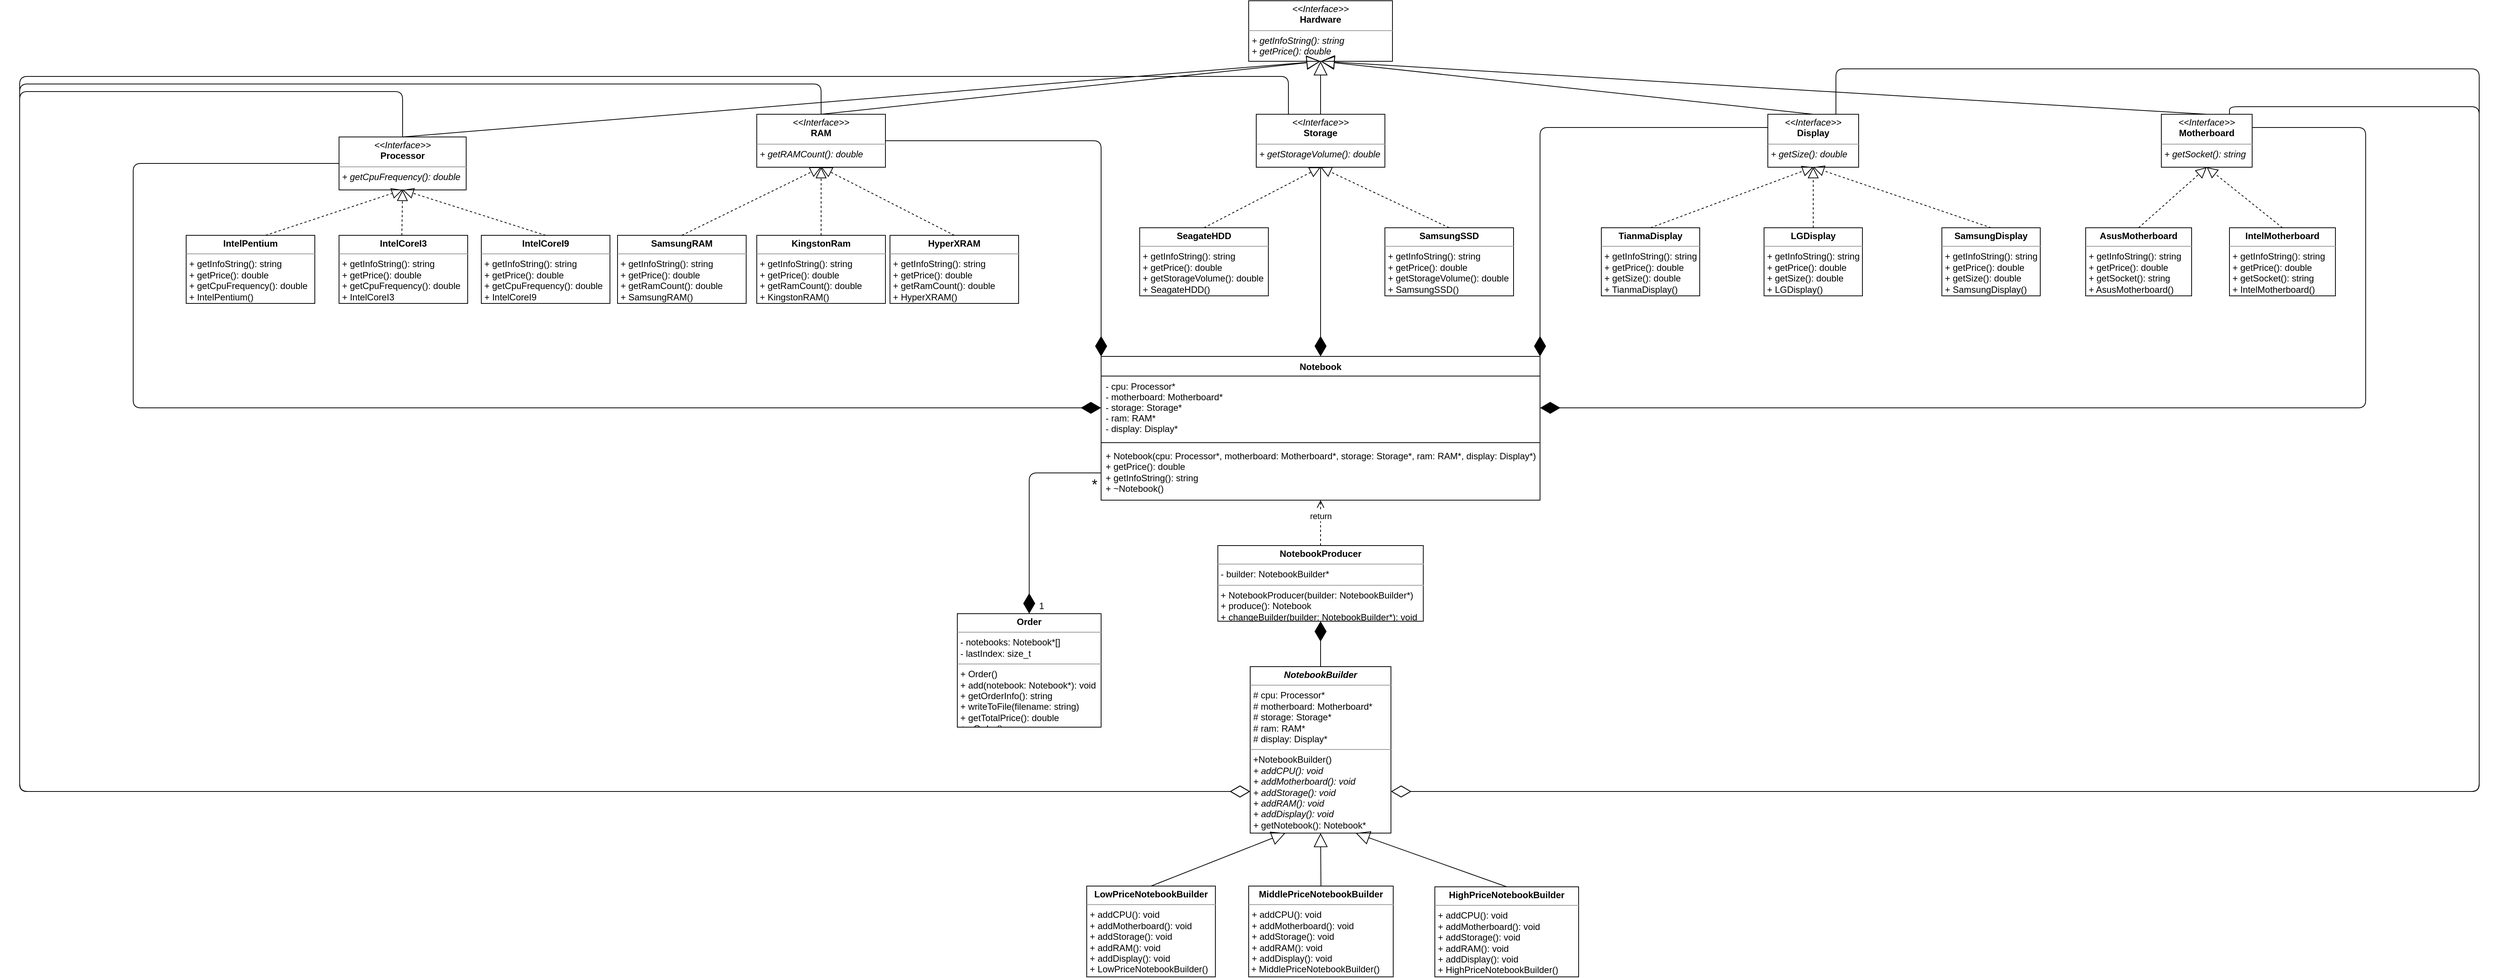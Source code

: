 <mxfile version="15.1.3" type="device"><diagram id="B02zd06O-sADbtc93Pbo" name="Страница 1"><mxGraphModel dx="5012" dy="988" grid="1" gridSize="10" guides="1" tooltips="1" connect="1" arrows="1" fold="1" page="1" pageScale="1" pageWidth="1654" pageHeight="2336" math="0" shadow="0"><root><mxCell id="0"/><mxCell id="1" parent="0"/><mxCell id="wjaBfMZzP4GEwLHP5Jol-1" value="Notebook" style="swimlane;fontStyle=1;align=center;verticalAlign=top;childLayout=stackLayout;horizontal=1;startSize=26;horizontalStack=0;resizeParent=1;resizeParentMax=0;resizeLast=0;collapsible=1;marginBottom=0;" parent="1" vertex="1"><mxGeometry x="-1081" y="560" width="580" height="190" as="geometry"/></mxCell><mxCell id="wjaBfMZzP4GEwLHP5Jol-2" value="- cpu: Processor*&#10;- motherboard: Motherboard*&#10;- storage: Storage*&#10;- ram: RAM*&#10;- display: Display*&#10;" style="text;strokeColor=none;fillColor=none;align=left;verticalAlign=top;spacingLeft=4;spacingRight=4;overflow=hidden;rotatable=0;points=[[0,0.5],[1,0.5]];portConstraint=eastwest;" parent="wjaBfMZzP4GEwLHP5Jol-1" vertex="1"><mxGeometry y="26" width="580" height="84" as="geometry"/></mxCell><mxCell id="wjaBfMZzP4GEwLHP5Jol-3" value="" style="line;strokeWidth=1;fillColor=none;align=left;verticalAlign=middle;spacingTop=-1;spacingLeft=3;spacingRight=3;rotatable=0;labelPosition=right;points=[];portConstraint=eastwest;" parent="wjaBfMZzP4GEwLHP5Jol-1" vertex="1"><mxGeometry y="110" width="580" height="8" as="geometry"/></mxCell><mxCell id="wjaBfMZzP4GEwLHP5Jol-4" value="&lt;span style=&quot;font-style: normal&quot;&gt;+ Notebook(cpu:&amp;nbsp;&lt;/span&gt;&lt;span style=&quot;font-style: normal&quot;&gt;Processor*&lt;/span&gt;&lt;span style=&quot;font-style: normal&quot;&gt;, motherboard:&amp;nbsp;&lt;/span&gt;&lt;span style=&quot;font-style: normal&quot;&gt;Motherboard*&lt;/span&gt;&lt;span style=&quot;font-style: normal&quot;&gt;, storage:&amp;nbsp;&lt;/span&gt;&lt;span style=&quot;font-style: normal&quot;&gt;Storage*&lt;/span&gt;&lt;span style=&quot;font-style: normal&quot;&gt;, ram:&lt;/span&gt;&lt;span style=&quot;font-style: normal&quot;&gt;&amp;nbsp;RAM*&lt;/span&gt;&lt;span style=&quot;font-style: normal&quot;&gt;, display:&amp;nbsp;&lt;/span&gt;&lt;span style=&quot;font-style: normal&quot;&gt;Display*&lt;/span&gt;&lt;span style=&quot;font-style: normal&quot;&gt;)&lt;br&gt;+ getPrice(): double&lt;br&gt;+ getInfoString(): string&amp;nbsp;&lt;br&gt;+ ~Notebook()&lt;br&gt;&lt;/span&gt;" style="text;strokeColor=none;fillColor=none;align=left;verticalAlign=top;spacingLeft=4;spacingRight=4;overflow=hidden;rotatable=0;points=[[0,0.5],[1,0.5]];portConstraint=eastwest;fontStyle=2;html=1;" parent="wjaBfMZzP4GEwLHP5Jol-1" vertex="1"><mxGeometry y="118" width="580" height="72" as="geometry"/></mxCell><mxCell id="wjaBfMZzP4GEwLHP5Jol-9" value="&lt;p style=&quot;margin: 0px ; margin-top: 4px ; text-align: center&quot;&gt;&lt;i&gt;&amp;lt;&amp;lt;Interface&amp;gt;&amp;gt;&lt;/i&gt;&lt;br&gt;&lt;b&gt;Hardware&lt;/b&gt;&lt;/p&gt;&lt;hr size=&quot;1&quot;&gt;&lt;p style=&quot;margin: 0px ; margin-left: 4px&quot;&gt;&lt;i&gt;+ getInfoString(): string&lt;br&gt;+ getPrice(): double&lt;/i&gt;&lt;/p&gt;" style="verticalAlign=top;align=left;overflow=fill;fontSize=12;fontFamily=Helvetica;html=1;" parent="1" vertex="1"><mxGeometry x="-886" y="90" width="190" height="80" as="geometry"/></mxCell><mxCell id="wjaBfMZzP4GEwLHP5Jol-12" value="&lt;p style=&quot;margin: 0px ; margin-top: 4px ; text-align: center&quot;&gt;&lt;i&gt;&amp;lt;&amp;lt;Interface&amp;gt;&amp;gt;&lt;/i&gt;&lt;br&gt;&lt;b&gt;Processor&lt;/b&gt;&lt;/p&gt;&lt;hr size=&quot;1&quot;&gt;&lt;p style=&quot;margin: 0px ; margin-left: 4px&quot;&gt;&lt;span&gt;&lt;i&gt;+ getCpuFrequency(): double&lt;/i&gt;&lt;/span&gt;&lt;/p&gt;" style="verticalAlign=top;align=left;overflow=fill;fontSize=12;fontFamily=Helvetica;html=1;" parent="1" vertex="1"><mxGeometry x="-2088" y="270" width="168" height="70" as="geometry"/></mxCell><mxCell id="wjaBfMZzP4GEwLHP5Jol-13" value="&lt;p style=&quot;margin: 0px ; margin-top: 4px ; text-align: center&quot;&gt;&lt;i&gt;&amp;lt;&amp;lt;Interface&amp;gt;&amp;gt;&lt;/i&gt;&lt;br&gt;&lt;b&gt;RAM&lt;/b&gt;&lt;/p&gt;&lt;hr size=&quot;1&quot;&gt;&lt;p style=&quot;margin: 0px ; margin-left: 4px&quot;&gt;&lt;span&gt;&lt;i&gt;+ getRAMCount(): double&lt;/i&gt;&lt;/span&gt;&lt;/p&gt;" style="verticalAlign=top;align=left;overflow=fill;fontSize=12;fontFamily=Helvetica;html=1;" parent="1" vertex="1"><mxGeometry x="-1536" y="240" width="170" height="70" as="geometry"/></mxCell><mxCell id="wjaBfMZzP4GEwLHP5Jol-14" value="&lt;p style=&quot;margin: 0px ; margin-top: 4px ; text-align: center&quot;&gt;&lt;i&gt;&amp;lt;&amp;lt;Interface&amp;gt;&amp;gt;&lt;/i&gt;&lt;br&gt;&lt;b&gt;Storage&lt;/b&gt;&lt;/p&gt;&lt;hr size=&quot;1&quot;&gt;&lt;p style=&quot;margin: 0px ; margin-left: 4px&quot;&gt;&lt;span&gt;&lt;i&gt;+ getStorageVolume(): double&lt;/i&gt;&lt;/span&gt;&lt;/p&gt;" style="verticalAlign=top;align=left;overflow=fill;fontSize=12;fontFamily=Helvetica;html=1;" parent="1" vertex="1"><mxGeometry x="-876" y="240" width="170" height="70" as="geometry"/></mxCell><mxCell id="wjaBfMZzP4GEwLHP5Jol-15" value="&lt;p style=&quot;margin: 0px ; margin-top: 4px ; text-align: center&quot;&gt;&lt;i&gt;&amp;lt;&amp;lt;Interface&amp;gt;&amp;gt;&lt;/i&gt;&lt;br&gt;&lt;b&gt;Display&lt;/b&gt;&lt;/p&gt;&lt;hr size=&quot;1&quot;&gt;&lt;p style=&quot;margin: 0px ; margin-left: 4px&quot;&gt;&lt;span&gt;&lt;i&gt;+ getSize(): double&lt;/i&gt;&lt;/span&gt;&lt;/p&gt;" style="verticalAlign=top;align=left;overflow=fill;fontSize=12;fontFamily=Helvetica;html=1;" parent="1" vertex="1"><mxGeometry x="-200" y="240" width="120" height="70" as="geometry"/></mxCell><mxCell id="wjaBfMZzP4GEwLHP5Jol-16" value="&lt;p style=&quot;margin: 0px ; margin-top: 4px ; text-align: center&quot;&gt;&lt;i&gt;&amp;lt;&amp;lt;Interface&amp;gt;&amp;gt;&lt;/i&gt;&lt;br&gt;&lt;b&gt;Motherboard&lt;/b&gt;&lt;/p&gt;&lt;hr size=&quot;1&quot;&gt;&lt;p style=&quot;margin: 0px ; margin-left: 4px&quot;&gt;&lt;span&gt;&lt;i&gt;+ getSocket(): string&lt;/i&gt;&lt;/span&gt;&lt;/p&gt;" style="verticalAlign=top;align=left;overflow=fill;fontSize=12;fontFamily=Helvetica;html=1;" parent="1" vertex="1"><mxGeometry x="320" y="240" width="120" height="70" as="geometry"/></mxCell><mxCell id="wjaBfMZzP4GEwLHP5Jol-17" value="" style="endArrow=block;endSize=16;endFill=0;html=1;exitX=0.5;exitY=0;exitDx=0;exitDy=0;entryX=0.5;entryY=1;entryDx=0;entryDy=0;" parent="1" source="wjaBfMZzP4GEwLHP5Jol-12" target="wjaBfMZzP4GEwLHP5Jol-9" edge="1"><mxGeometry width="160" relative="1" as="geometry"><mxPoint x="-836" y="380" as="sourcePoint"/><mxPoint x="-676" y="380" as="targetPoint"/></mxGeometry></mxCell><mxCell id="wjaBfMZzP4GEwLHP5Jol-18" value="" style="endArrow=block;endSize=16;endFill=0;html=1;exitX=0.5;exitY=0;exitDx=0;exitDy=0;entryX=0.5;entryY=1;entryDx=0;entryDy=0;" parent="1" source="wjaBfMZzP4GEwLHP5Jol-13" target="wjaBfMZzP4GEwLHP5Jol-9" edge="1"><mxGeometry width="160" relative="1" as="geometry"><mxPoint x="-836" y="380" as="sourcePoint"/><mxPoint x="-676" y="380" as="targetPoint"/></mxGeometry></mxCell><mxCell id="wjaBfMZzP4GEwLHP5Jol-19" value="" style="endArrow=block;endSize=16;endFill=0;html=1;exitX=0.5;exitY=0;exitDx=0;exitDy=0;entryX=0.5;entryY=1;entryDx=0;entryDy=0;" parent="1" source="wjaBfMZzP4GEwLHP5Jol-14" target="wjaBfMZzP4GEwLHP5Jol-9" edge="1"><mxGeometry x="-0.143" y="-11" width="160" relative="1" as="geometry"><mxPoint x="-816" y="380" as="sourcePoint"/><mxPoint x="-656" y="380" as="targetPoint"/><mxPoint as="offset"/></mxGeometry></mxCell><mxCell id="wjaBfMZzP4GEwLHP5Jol-20" value="" style="endArrow=block;endSize=16;endFill=0;html=1;exitX=0.5;exitY=0;exitDx=0;exitDy=0;entryX=0.5;entryY=1;entryDx=0;entryDy=0;" parent="1" source="wjaBfMZzP4GEwLHP5Jol-15" target="wjaBfMZzP4GEwLHP5Jol-9" edge="1"><mxGeometry width="160" relative="1" as="geometry"><mxPoint x="-606" y="180" as="sourcePoint"/><mxPoint x="-446" y="180" as="targetPoint"/></mxGeometry></mxCell><mxCell id="wjaBfMZzP4GEwLHP5Jol-21" value="" style="endArrow=block;endSize=16;endFill=0;html=1;exitX=0.5;exitY=0;exitDx=0;exitDy=0;entryX=0.5;entryY=1;entryDx=0;entryDy=0;" parent="1" source="wjaBfMZzP4GEwLHP5Jol-16" target="wjaBfMZzP4GEwLHP5Jol-9" edge="1"><mxGeometry width="160" relative="1" as="geometry"><mxPoint x="-456" y="190" as="sourcePoint"/><mxPoint x="-296" y="190" as="targetPoint"/></mxGeometry></mxCell><mxCell id="wjaBfMZzP4GEwLHP5Jol-26" value="" style="endArrow=block;dashed=1;endFill=0;endSize=12;html=1;exitX=0.5;exitY=0;exitDx=0;exitDy=0;entryX=0.5;entryY=1;entryDx=0;entryDy=0;" parent="1" target="wjaBfMZzP4GEwLHP5Jol-12" edge="1"><mxGeometry width="160" relative="1" as="geometry"><mxPoint x="-2185" y="400" as="sourcePoint"/><mxPoint x="-1480" y="370" as="targetPoint"/></mxGeometry></mxCell><mxCell id="wjaBfMZzP4GEwLHP5Jol-29" value="&lt;p style=&quot;margin: 0px ; margin-top: 4px ; text-align: center&quot;&gt;&lt;b&gt;IntelCoreI9&lt;/b&gt;&lt;/p&gt;&lt;hr size=&quot;1&quot;&gt;&lt;p style=&quot;margin: 0px ; margin-left: 4px&quot;&gt;&lt;span&gt;+ getInfoString(): string&lt;br&gt;+ getPrice(): double&lt;/span&gt;&lt;br&gt;&lt;/p&gt;&lt;p style=&quot;margin: 0px ; margin-left: 4px&quot;&gt;&lt;span&gt;+ getCpuFrequency(): double&lt;/span&gt;&lt;span&gt;&lt;br&gt;&lt;/span&gt;&lt;/p&gt;&lt;p style=&quot;margin: 0px ; margin-left: 4px&quot;&gt;&lt;span&gt;+ IntelCoreI9&lt;/span&gt;&lt;/p&gt;" style="verticalAlign=top;align=left;overflow=fill;fontSize=12;fontFamily=Helvetica;html=1;fontStyle=0" parent="1" vertex="1"><mxGeometry x="-1900" y="400" width="170" height="90" as="geometry"/></mxCell><mxCell id="wjaBfMZzP4GEwLHP5Jol-30" value="" style="endArrow=block;dashed=1;endFill=0;endSize=12;html=1;exitX=0.5;exitY=0;exitDx=0;exitDy=0;entryX=0.5;entryY=1;entryDx=0;entryDy=0;" parent="1" target="wjaBfMZzP4GEwLHP5Jol-12" edge="1"><mxGeometry width="160" relative="1" as="geometry"><mxPoint x="-2005" y="400" as="sourcePoint"/><mxPoint x="-1740" y="360" as="targetPoint"/></mxGeometry></mxCell><mxCell id="wjaBfMZzP4GEwLHP5Jol-32" value="" style="endArrow=block;dashed=1;endFill=0;endSize=12;html=1;exitX=0.5;exitY=0;exitDx=0;exitDy=0;entryX=0.5;entryY=1;entryDx=0;entryDy=0;" parent="1" source="wjaBfMZzP4GEwLHP5Jol-29" target="wjaBfMZzP4GEwLHP5Jol-12" edge="1"><mxGeometry width="160" relative="1" as="geometry"><mxPoint x="-1810" y="370" as="sourcePoint"/><mxPoint x="-1650" y="370" as="targetPoint"/></mxGeometry></mxCell><mxCell id="wjaBfMZzP4GEwLHP5Jol-33" value="&lt;p style=&quot;margin: 0px ; margin-top: 4px ; text-align: center&quot;&gt;&lt;b&gt;SamsungRAM&lt;/b&gt;&lt;/p&gt;&lt;hr size=&quot;1&quot;&gt;&lt;p style=&quot;margin: 0px ; margin-left: 4px&quot;&gt;&lt;span&gt;+ getInfoString(): string&lt;br&gt;+ getPrice(): double&lt;/span&gt;&lt;br&gt;&lt;/p&gt;&lt;p style=&quot;margin: 0px ; margin-left: 4px&quot;&gt;&lt;span&gt;+ getRamCount(): double&amp;nbsp;&lt;/span&gt;&lt;/p&gt;&lt;p style=&quot;margin: 0px ; margin-left: 4px&quot;&gt;&lt;span&gt;+ SamsungRAM()&lt;/span&gt;&lt;/p&gt;" style="verticalAlign=top;align=left;overflow=fill;fontSize=12;fontFamily=Helvetica;html=1;fontStyle=0" parent="1" vertex="1"><mxGeometry x="-1720" y="400" width="170" height="90" as="geometry"/></mxCell><mxCell id="wjaBfMZzP4GEwLHP5Jol-35" value="&lt;p style=&quot;margin: 0px ; margin-top: 4px ; text-align: center&quot;&gt;&lt;b&gt;KingstonRam&lt;/b&gt;&lt;/p&gt;&lt;hr size=&quot;1&quot;&gt;&lt;p style=&quot;margin: 0px ; margin-left: 4px&quot;&gt;&lt;span&gt;+ getInfoString(): string&lt;br&gt;+ getPrice(): double&lt;/span&gt;&lt;br&gt;&lt;/p&gt;&lt;p style=&quot;margin: 0px ; margin-left: 4px&quot;&gt;&lt;span&gt;+ getRamCount(): double&amp;nbsp;&lt;/span&gt;&lt;/p&gt;&lt;p style=&quot;margin: 0px ; margin-left: 4px&quot;&gt;&lt;span&gt;+ KingstonRAM()&lt;/span&gt;&lt;/p&gt;" style="verticalAlign=top;align=left;overflow=fill;fontSize=12;fontFamily=Helvetica;html=1;fontStyle=0" parent="1" vertex="1"><mxGeometry x="-1536" y="400" width="170" height="90" as="geometry"/></mxCell><mxCell id="wjaBfMZzP4GEwLHP5Jol-36" value="&lt;p style=&quot;margin: 0px ; margin-top: 4px ; text-align: center&quot;&gt;&lt;b&gt;HyperXRAM&lt;/b&gt;&lt;/p&gt;&lt;hr size=&quot;1&quot;&gt;&lt;p style=&quot;margin: 0px ; margin-left: 4px&quot;&gt;&lt;span&gt;+ getInfoString(): string&lt;br&gt;+ getPrice(): double&lt;/span&gt;&lt;br&gt;&lt;/p&gt;&lt;p style=&quot;margin: 0px ; margin-left: 4px&quot;&gt;&lt;span&gt;+ getRamCount(): double&amp;nbsp;&lt;/span&gt;&lt;/p&gt;&lt;p style=&quot;margin: 0px ; margin-left: 4px&quot;&gt;&lt;span&gt;+ HyperXRAM()&lt;/span&gt;&lt;/p&gt;" style="verticalAlign=top;align=left;overflow=fill;fontSize=12;fontFamily=Helvetica;html=1;fontStyle=0" parent="1" vertex="1"><mxGeometry x="-1360" y="400" width="170" height="90" as="geometry"/></mxCell><mxCell id="wjaBfMZzP4GEwLHP5Jol-37" value="" style="endArrow=block;dashed=1;endFill=0;endSize=12;html=1;exitX=0.5;exitY=0;exitDx=0;exitDy=0;entryX=0.5;entryY=1;entryDx=0;entryDy=0;" parent="1" source="wjaBfMZzP4GEwLHP5Jol-33" target="wjaBfMZzP4GEwLHP5Jol-13" edge="1"><mxGeometry width="160" relative="1" as="geometry"><mxPoint x="-1601" y="380" as="sourcePoint"/><mxPoint x="-1780" y="320" as="targetPoint"/></mxGeometry></mxCell><mxCell id="wjaBfMZzP4GEwLHP5Jol-38" value="" style="endArrow=block;dashed=1;endFill=0;endSize=12;html=1;exitX=0.5;exitY=0;exitDx=0;exitDy=0;entryX=0.5;entryY=1;entryDx=0;entryDy=0;" parent="1" source="wjaBfMZzP4GEwLHP5Jol-35" target="wjaBfMZzP4GEwLHP5Jol-13" edge="1"><mxGeometry width="160" relative="1" as="geometry"><mxPoint x="-1460" y="400" as="sourcePoint"/><mxPoint x="-1276" y="310" as="targetPoint"/></mxGeometry></mxCell><mxCell id="wjaBfMZzP4GEwLHP5Jol-39" value="" style="endArrow=block;dashed=1;endFill=0;endSize=12;html=1;exitX=0.5;exitY=0;exitDx=0;exitDy=0;entryX=0.5;entryY=1;entryDx=0;entryDy=0;" parent="1" source="wjaBfMZzP4GEwLHP5Jol-36" target="wjaBfMZzP4GEwLHP5Jol-13" edge="1"><mxGeometry width="160" relative="1" as="geometry"><mxPoint x="-1310" y="370" as="sourcePoint"/><mxPoint x="-1310" y="280" as="targetPoint"/></mxGeometry></mxCell><mxCell id="wjaBfMZzP4GEwLHP5Jol-40" value="&lt;p style=&quot;margin: 0px ; margin-top: 4px ; text-align: center&quot;&gt;&lt;b&gt;SeagateHDD&lt;/b&gt;&lt;/p&gt;&lt;hr size=&quot;1&quot;&gt;&lt;p style=&quot;margin: 0px ; margin-left: 4px&quot;&gt;&lt;span&gt;+ getInfoString(): string&lt;br&gt;+ getPrice(): double&lt;/span&gt;&lt;br&gt;&lt;/p&gt;&lt;p style=&quot;margin: 0px ; margin-left: 4px&quot;&gt;&lt;span&gt;+ getStorageVolume(): double&lt;/span&gt;&lt;/p&gt;&lt;p style=&quot;margin: 0px ; margin-left: 4px&quot;&gt;&lt;span&gt;+ SeagateHDD()&lt;/span&gt;&lt;/p&gt;" style="verticalAlign=top;align=left;overflow=fill;fontSize=12;fontFamily=Helvetica;html=1;fontStyle=0" parent="1" vertex="1"><mxGeometry x="-1030" y="390" width="170" height="90" as="geometry"/></mxCell><mxCell id="wjaBfMZzP4GEwLHP5Jol-43" value="&lt;p style=&quot;margin: 0px ; margin-top: 4px ; text-align: center&quot;&gt;&lt;b&gt;IntelPentium&lt;/b&gt;&lt;/p&gt;&lt;hr size=&quot;1&quot;&gt;&lt;p style=&quot;margin: 0px ; margin-left: 4px&quot;&gt;&lt;span&gt;+ getInfoString(): string&lt;br&gt;+ getPrice(): double&lt;/span&gt;&lt;br&gt;&lt;/p&gt;&lt;p style=&quot;margin: 0px ; margin-left: 4px&quot;&gt;&lt;span&gt;+ getCpuFrequency(): double&lt;/span&gt;&lt;span&gt;&lt;br&gt;&lt;/span&gt;&lt;/p&gt;&lt;p style=&quot;margin: 0px ; margin-left: 4px&quot;&gt;&lt;span&gt;+ IntelPentium()&lt;/span&gt;&lt;/p&gt;" style="verticalAlign=top;align=left;overflow=fill;fontSize=12;fontFamily=Helvetica;html=1;fontStyle=0" parent="1" vertex="1"><mxGeometry x="-2290" y="400" width="170" height="90" as="geometry"/></mxCell><mxCell id="wjaBfMZzP4GEwLHP5Jol-44" value="&lt;p style=&quot;margin: 0px ; margin-top: 4px ; text-align: center&quot;&gt;&lt;b&gt;IntelCoreI3&lt;/b&gt;&lt;/p&gt;&lt;hr size=&quot;1&quot;&gt;&lt;p style=&quot;margin: 0px ; margin-left: 4px&quot;&gt;&lt;span&gt;+ getInfoString(): string&lt;br&gt;+ getPrice(): double&lt;/span&gt;&lt;br&gt;&lt;/p&gt;&lt;p style=&quot;margin: 0px ; margin-left: 4px&quot;&gt;&lt;span&gt;+ getCpuFrequency(): double&lt;/span&gt;&lt;span&gt;&lt;br&gt;&lt;/span&gt;&lt;/p&gt;&lt;p style=&quot;margin: 0px ; margin-left: 4px&quot;&gt;&lt;span&gt;+ IntelCoreI3&lt;/span&gt;&lt;/p&gt;" style="verticalAlign=top;align=left;overflow=fill;fontSize=12;fontFamily=Helvetica;html=1;fontStyle=0" parent="1" vertex="1"><mxGeometry x="-2088" y="400" width="170" height="90" as="geometry"/></mxCell><mxCell id="wjaBfMZzP4GEwLHP5Jol-45" value="&lt;p style=&quot;margin: 0px ; margin-top: 4px ; text-align: center&quot;&gt;&lt;b&gt;SamsungSSD&lt;/b&gt;&lt;/p&gt;&lt;hr size=&quot;1&quot;&gt;&lt;p style=&quot;margin: 0px ; margin-left: 4px&quot;&gt;&lt;span&gt;+ getInfoString(): string&lt;br&gt;+ getPrice(): double&lt;/span&gt;&lt;br&gt;&lt;/p&gt;&lt;p style=&quot;margin: 0px ; margin-left: 4px&quot;&gt;&lt;span&gt;+ getStorageVolume(): double&lt;/span&gt;&lt;/p&gt;&lt;p style=&quot;margin: 0px ; margin-left: 4px&quot;&gt;&lt;span&gt;+ SamsungSSD()&lt;/span&gt;&lt;/p&gt;" style="verticalAlign=top;align=left;overflow=fill;fontSize=12;fontFamily=Helvetica;html=1;fontStyle=0" parent="1" vertex="1"><mxGeometry x="-706" y="390" width="170" height="90" as="geometry"/></mxCell><mxCell id="wjaBfMZzP4GEwLHP5Jol-46" value="" style="endArrow=block;dashed=1;endFill=0;endSize=12;html=1;exitX=0.5;exitY=0;exitDx=0;exitDy=0;entryX=0.5;entryY=1;entryDx=0;entryDy=0;" parent="1" source="wjaBfMZzP4GEwLHP5Jol-40" target="wjaBfMZzP4GEwLHP5Jol-14" edge="1"><mxGeometry width="160" relative="1" as="geometry"><mxPoint x="-800" y="360" as="sourcePoint"/><mxPoint x="-640" y="360" as="targetPoint"/></mxGeometry></mxCell><mxCell id="wjaBfMZzP4GEwLHP5Jol-47" value="" style="endArrow=block;dashed=1;endFill=0;endSize=12;html=1;exitX=0.5;exitY=0;exitDx=0;exitDy=0;entryX=0.5;entryY=1;entryDx=0;entryDy=0;" parent="1" source="wjaBfMZzP4GEwLHP5Jol-45" target="wjaBfMZzP4GEwLHP5Jol-14" edge="1"><mxGeometry width="160" relative="1" as="geometry"><mxPoint x="-781" y="400" as="sourcePoint"/><mxPoint x="-781" y="320" as="targetPoint"/></mxGeometry></mxCell><mxCell id="wjaBfMZzP4GEwLHP5Jol-49" value="" style="endArrow=diamondThin;endFill=1;endSize=24;html=1;entryX=0;entryY=0.5;entryDx=0;entryDy=0;exitX=0;exitY=0.5;exitDx=0;exitDy=0;edgeStyle=orthogonalEdgeStyle;" parent="1" source="wjaBfMZzP4GEwLHP5Jol-12" target="wjaBfMZzP4GEwLHP5Jol-2" edge="1"><mxGeometry width="160" relative="1" as="geometry"><mxPoint x="-990" y="560" as="sourcePoint"/><mxPoint x="-830" y="560" as="targetPoint"/><Array as="points"><mxPoint x="-2360" y="305"/><mxPoint x="-2360" y="628"/></Array></mxGeometry></mxCell><mxCell id="wjaBfMZzP4GEwLHP5Jol-51" value="" style="endArrow=diamondThin;endFill=1;endSize=24;html=1;entryX=0;entryY=0;entryDx=0;entryDy=0;exitX=1;exitY=0.5;exitDx=0;exitDy=0;edgeStyle=orthogonalEdgeStyle;" parent="1" source="wjaBfMZzP4GEwLHP5Jol-13" target="wjaBfMZzP4GEwLHP5Jol-1" edge="1"><mxGeometry width="160" relative="1" as="geometry"><mxPoint x="-1160" y="330" as="sourcePoint"/><mxPoint x="-1000" y="330" as="targetPoint"/></mxGeometry></mxCell><mxCell id="wjaBfMZzP4GEwLHP5Jol-52" value="" style="endArrow=diamondThin;endFill=1;endSize=24;html=1;entryX=0.5;entryY=0;entryDx=0;entryDy=0;exitX=0.5;exitY=1;exitDx=0;exitDy=0;" parent="1" source="wjaBfMZzP4GEwLHP5Jol-14" target="wjaBfMZzP4GEwLHP5Jol-1" edge="1"><mxGeometry width="160" relative="1" as="geometry"><mxPoint x="-840" y="450" as="sourcePoint"/><mxPoint x="-680" y="450" as="targetPoint"/></mxGeometry></mxCell><mxCell id="wjaBfMZzP4GEwLHP5Jol-53" value="&lt;p style=&quot;margin: 0px ; margin-top: 4px ; text-align: center&quot;&gt;&lt;b&gt;TianmaDisplay&lt;/b&gt;&lt;/p&gt;&lt;hr size=&quot;1&quot;&gt;&lt;p style=&quot;margin: 0px ; margin-left: 4px&quot;&gt;&lt;span&gt;+ getInfoString(): string&lt;br&gt;+ getPrice(): double&lt;/span&gt;&lt;br&gt;&lt;/p&gt;&lt;p style=&quot;margin: 0px ; margin-left: 4px&quot;&gt;&lt;span&gt;+ getSize(): double&lt;/span&gt;&lt;/p&gt;&lt;p style=&quot;margin: 0px ; margin-left: 4px&quot;&gt;&lt;span&gt;+ TianmaDisplay()&lt;/span&gt;&lt;/p&gt;" style="verticalAlign=top;align=left;overflow=fill;fontSize=12;fontFamily=Helvetica;html=1;fontStyle=0" parent="1" vertex="1"><mxGeometry x="-420" y="390" width="130" height="90" as="geometry"/></mxCell><mxCell id="wjaBfMZzP4GEwLHP5Jol-54" value="&lt;p style=&quot;margin: 0px ; margin-top: 4px ; text-align: center&quot;&gt;&lt;b&gt;LGDisplay&lt;/b&gt;&lt;/p&gt;&lt;hr size=&quot;1&quot;&gt;&lt;p style=&quot;margin: 0px ; margin-left: 4px&quot;&gt;&lt;span&gt;+ getInfoString(): string&lt;br&gt;+ getPrice(): double&lt;/span&gt;&lt;br&gt;&lt;/p&gt;&lt;p style=&quot;margin: 0px ; margin-left: 4px&quot;&gt;&lt;span&gt;+ getSize(): double&lt;/span&gt;&lt;/p&gt;&lt;p style=&quot;margin: 0px ; margin-left: 4px&quot;&gt;&lt;span&gt;+ LGDisplay()&lt;/span&gt;&lt;/p&gt;" style="verticalAlign=top;align=left;overflow=fill;fontSize=12;fontFamily=Helvetica;html=1;fontStyle=0" parent="1" vertex="1"><mxGeometry x="-205" y="390" width="130" height="90" as="geometry"/></mxCell><mxCell id="wjaBfMZzP4GEwLHP5Jol-55" value="&lt;p style=&quot;margin: 0px ; margin-top: 4px ; text-align: center&quot;&gt;&lt;b&gt;SamsungDisplay&lt;/b&gt;&lt;/p&gt;&lt;hr size=&quot;1&quot;&gt;&lt;p style=&quot;margin: 0px ; margin-left: 4px&quot;&gt;&lt;span&gt;+ getInfoString(): string&lt;br&gt;+ getPrice(): double&lt;/span&gt;&lt;br&gt;&lt;/p&gt;&lt;p style=&quot;margin: 0px ; margin-left: 4px&quot;&gt;&lt;span&gt;+ getSize(): double&lt;/span&gt;&lt;/p&gt;&lt;p style=&quot;margin: 0px ; margin-left: 4px&quot;&gt;&lt;span&gt;+ SamsungDisplay()&lt;/span&gt;&lt;/p&gt;" style="verticalAlign=top;align=left;overflow=fill;fontSize=12;fontFamily=Helvetica;html=1;fontStyle=0" parent="1" vertex="1"><mxGeometry x="30" y="390" width="130" height="90" as="geometry"/></mxCell><mxCell id="wjaBfMZzP4GEwLHP5Jol-57" value="" style="endArrow=block;dashed=1;endFill=0;endSize=12;html=1;exitX=0.5;exitY=0;exitDx=0;exitDy=0;entryX=0.5;entryY=1;entryDx=0;entryDy=0;" parent="1" source="wjaBfMZzP4GEwLHP5Jol-53" target="wjaBfMZzP4GEwLHP5Jol-15" edge="1"><mxGeometry width="160" relative="1" as="geometry"><mxPoint x="-370" y="320" as="sourcePoint"/><mxPoint x="-210" y="320" as="targetPoint"/></mxGeometry></mxCell><mxCell id="wjaBfMZzP4GEwLHP5Jol-58" value="" style="endArrow=block;dashed=1;endFill=0;endSize=12;html=1;exitX=0.5;exitY=0;exitDx=0;exitDy=0;entryX=0.5;entryY=1;entryDx=0;entryDy=0;" parent="1" source="wjaBfMZzP4GEwLHP5Jol-54" target="wjaBfMZzP4GEwLHP5Jol-15" edge="1"><mxGeometry width="160" relative="1" as="geometry"><mxPoint x="-130" y="370" as="sourcePoint"/><mxPoint x="30" y="370" as="targetPoint"/></mxGeometry></mxCell><mxCell id="wjaBfMZzP4GEwLHP5Jol-59" value="" style="endArrow=block;dashed=1;endFill=0;endSize=12;html=1;exitX=0.5;exitY=0;exitDx=0;exitDy=0;entryX=0.5;entryY=1;entryDx=0;entryDy=0;" parent="1" source="wjaBfMZzP4GEwLHP5Jol-55" target="wjaBfMZzP4GEwLHP5Jol-15" edge="1"><mxGeometry width="160" relative="1" as="geometry"><mxPoint x="100" y="350" as="sourcePoint"/><mxPoint x="260" y="350" as="targetPoint"/></mxGeometry></mxCell><mxCell id="wjaBfMZzP4GEwLHP5Jol-62" value="&lt;p style=&quot;margin: 0px ; margin-top: 4px ; text-align: center&quot;&gt;&lt;b&gt;AsusMotherboard&lt;/b&gt;&lt;/p&gt;&lt;hr size=&quot;1&quot;&gt;&lt;p style=&quot;margin: 0px ; margin-left: 4px&quot;&gt;&lt;span&gt;+ getInfoString(): string&lt;br&gt;+ getPrice(): double&lt;/span&gt;&lt;br&gt;&lt;/p&gt;&lt;p style=&quot;margin: 0px ; margin-left: 4px&quot;&gt;&lt;span&gt;+ getSocket(): string&lt;/span&gt;&lt;/p&gt;&lt;p style=&quot;margin: 0px ; margin-left: 4px&quot;&gt;&lt;span&gt;+ AsusMotherboard()&lt;/span&gt;&lt;/p&gt;" style="verticalAlign=top;align=left;overflow=fill;fontSize=12;fontFamily=Helvetica;html=1;fontStyle=0" parent="1" vertex="1"><mxGeometry x="220" y="390" width="140" height="90" as="geometry"/></mxCell><mxCell id="wjaBfMZzP4GEwLHP5Jol-63" value="&lt;p style=&quot;margin: 0px ; margin-top: 4px ; text-align: center&quot;&gt;&lt;b&gt;IntelMotherboard&lt;/b&gt;&lt;/p&gt;&lt;hr size=&quot;1&quot;&gt;&lt;p style=&quot;margin: 0px ; margin-left: 4px&quot;&gt;&lt;span&gt;+ getInfoString(): string&lt;br&gt;+ getPrice(): double&lt;/span&gt;&lt;br&gt;&lt;/p&gt;&lt;p style=&quot;margin: 0px ; margin-left: 4px&quot;&gt;&lt;span&gt;+ getSocket(): string&lt;/span&gt;&lt;/p&gt;&lt;p style=&quot;margin: 0px ; margin-left: 4px&quot;&gt;&lt;span&gt;+ IntelMotherboard()&lt;/span&gt;&lt;/p&gt;" style="verticalAlign=top;align=left;overflow=fill;fontSize=12;fontFamily=Helvetica;html=1;fontStyle=0" parent="1" vertex="1"><mxGeometry x="410" y="390" width="140" height="90" as="geometry"/></mxCell><mxCell id="wjaBfMZzP4GEwLHP5Jol-64" value="" style="endArrow=block;dashed=1;endFill=0;endSize=12;html=1;exitX=0.5;exitY=0;exitDx=0;exitDy=0;entryX=0.5;entryY=1;entryDx=0;entryDy=0;" parent="1" source="wjaBfMZzP4GEwLHP5Jol-62" target="wjaBfMZzP4GEwLHP5Jol-16" edge="1"><mxGeometry width="160" relative="1" as="geometry"><mxPoint x="360" y="360" as="sourcePoint"/><mxPoint x="520" y="360" as="targetPoint"/></mxGeometry></mxCell><mxCell id="wjaBfMZzP4GEwLHP5Jol-65" value="" style="endArrow=block;dashed=1;endFill=0;endSize=12;html=1;exitX=0.5;exitY=0;exitDx=0;exitDy=0;entryX=0.5;entryY=1;entryDx=0;entryDy=0;" parent="1" source="wjaBfMZzP4GEwLHP5Jol-63" target="wjaBfMZzP4GEwLHP5Jol-16" edge="1"><mxGeometry width="160" relative="1" as="geometry"><mxPoint x="580" y="310" as="sourcePoint"/><mxPoint x="740" y="310" as="targetPoint"/></mxGeometry></mxCell><mxCell id="wjaBfMZzP4GEwLHP5Jol-66" value="" style="endArrow=diamondThin;endFill=1;endSize=24;html=1;entryX=1;entryY=0.5;entryDx=0;entryDy=0;exitX=1;exitY=0.25;exitDx=0;exitDy=0;edgeStyle=orthogonalEdgeStyle;" parent="1" source="wjaBfMZzP4GEwLHP5Jol-16" target="wjaBfMZzP4GEwLHP5Jol-2" edge="1"><mxGeometry width="160" relative="1" as="geometry"><mxPoint x="-150" y="720" as="sourcePoint"/><mxPoint x="10" y="720" as="targetPoint"/><Array as="points"><mxPoint x="590" y="258"/><mxPoint x="590" y="628"/></Array></mxGeometry></mxCell><mxCell id="wjaBfMZzP4GEwLHP5Jol-68" value="" style="endArrow=diamondThin;endFill=1;endSize=24;html=1;entryX=1;entryY=0;entryDx=0;entryDy=0;exitX=0;exitY=0.25;exitDx=0;exitDy=0;edgeStyle=orthogonalEdgeStyle;" parent="1" source="wjaBfMZzP4GEwLHP5Jol-15" target="wjaBfMZzP4GEwLHP5Jol-1" edge="1"><mxGeometry width="160" relative="1" as="geometry"><mxPoint x="-470" y="290" as="sourcePoint"/><mxPoint x="-310" y="290" as="targetPoint"/></mxGeometry></mxCell><mxCell id="wjaBfMZzP4GEwLHP5Jol-69" value="&lt;p style=&quot;margin: 0px ; margin-top: 4px ; text-align: center&quot;&gt;&lt;b&gt;NotebookProducer&lt;/b&gt;&lt;/p&gt;&lt;hr size=&quot;1&quot;&gt;&lt;p style=&quot;margin: 0px ; margin-left: 4px&quot;&gt;- builder: NotebookBuilder*&lt;/p&gt;&lt;hr size=&quot;1&quot;&gt;&lt;p style=&quot;margin: 0px ; margin-left: 4px&quot;&gt;+ NotebookProducer(builder: NotebookBuilder*)&lt;/p&gt;&lt;p style=&quot;margin: 0px ; margin-left: 4px&quot;&gt;+ produce(): Notebook&lt;/p&gt;&lt;p style=&quot;margin: 0px ; margin-left: 4px&quot;&gt;+ changeBuilder(builder: NotebookBuilder*): void&lt;/p&gt;" style="verticalAlign=top;align=left;overflow=fill;fontSize=12;fontFamily=Helvetica;html=1;" parent="1" vertex="1"><mxGeometry x="-926.75" y="810" width="271.5" height="100" as="geometry"/></mxCell><mxCell id="wjaBfMZzP4GEwLHP5Jol-70" value="return" style="html=1;verticalAlign=bottom;endArrow=open;dashed=1;endSize=8;exitX=0.5;exitY=0;exitDx=0;exitDy=0;" parent="1" source="wjaBfMZzP4GEwLHP5Jol-69" target="wjaBfMZzP4GEwLHP5Jol-4" edge="1"><mxGeometry relative="1" as="geometry"><mxPoint x="-730" y="770" as="sourcePoint"/><mxPoint x="-790" y="750" as="targetPoint"/></mxGeometry></mxCell><mxCell id="wjaBfMZzP4GEwLHP5Jol-71" value="" style="endArrow=diamondThin;endFill=1;endSize=24;html=1;entryX=0.5;entryY=1;entryDx=0;entryDy=0;exitX=0.5;exitY=0;exitDx=0;exitDy=0;" parent="1" source="wjaBfMZzP4GEwLHP5Jol-72" target="wjaBfMZzP4GEwLHP5Jol-69" edge="1"><mxGeometry width="160" relative="1" as="geometry"><mxPoint x="-791" y="990" as="sourcePoint"/><mxPoint x="-830" y="1020" as="targetPoint"/></mxGeometry></mxCell><mxCell id="wjaBfMZzP4GEwLHP5Jol-72" value="&lt;p style=&quot;margin: 0px ; margin-top: 4px ; text-align: center&quot;&gt;&lt;b&gt;&lt;i&gt;NotebookBuilder&lt;/i&gt;&lt;/b&gt;&lt;/p&gt;&lt;hr size=&quot;1&quot;&gt;&lt;p style=&quot;margin: 0px ; margin-left: 4px&quot;&gt;# cpu: Processor*&lt;br style=&quot;padding: 0px ; margin: 0px&quot;&gt;# motherboard: Motherboard*&lt;br style=&quot;padding: 0px ; margin: 0px&quot;&gt;# storage: Storage*&lt;br style=&quot;padding: 0px ; margin: 0px&quot;&gt;# ram: RAM*&lt;br style=&quot;padding: 0px ; margin: 0px&quot;&gt;# display: Display*&lt;br&gt;&lt;/p&gt;&lt;hr size=&quot;1&quot;&gt;&lt;p style=&quot;margin: 0px ; margin-left: 4px&quot;&gt;+NotebookBuilder()&lt;/p&gt;&lt;p style=&quot;margin: 0px ; margin-left: 4px&quot;&gt;&lt;i&gt;+ addCPU(): void&lt;/i&gt;&lt;/p&gt;&lt;p style=&quot;margin: 0px ; margin-left: 4px&quot;&gt;&lt;i&gt;+ addMotherboard(): void&lt;/i&gt;&lt;/p&gt;&lt;p style=&quot;margin: 0px ; margin-left: 4px&quot;&gt;&lt;i&gt;+ addStorage(): void&lt;/i&gt;&lt;/p&gt;&lt;p style=&quot;margin: 0px ; margin-left: 4px&quot;&gt;&lt;i&gt;+ addRAM(): void&lt;/i&gt;&lt;/p&gt;&lt;p style=&quot;margin: 0px ; margin-left: 4px&quot;&gt;&lt;i&gt;+ addDisplay(): void&lt;/i&gt;&lt;/p&gt;&lt;p style=&quot;margin: 0px ; margin-left: 4px&quot;&gt;&lt;i&gt;+ &lt;/i&gt;getNotebook(): Notebook*&lt;/p&gt;&lt;p style=&quot;margin: 0px ; margin-left: 4px&quot;&gt;&lt;br&gt;&lt;/p&gt;&lt;p style=&quot;margin: 0px ; margin-left: 4px&quot;&gt;&lt;br&gt;&lt;/p&gt;" style="verticalAlign=top;align=left;overflow=fill;fontSize=12;fontFamily=Helvetica;html=1;" parent="1" vertex="1"><mxGeometry x="-884" y="970" width="186" height="220" as="geometry"/></mxCell><mxCell id="wjaBfMZzP4GEwLHP5Jol-73" value="&lt;p style=&quot;margin: 0px ; margin-top: 4px ; text-align: center&quot;&gt;&lt;b&gt;LowPriceNotebookBuilder&lt;/b&gt;&lt;/p&gt;&lt;hr size=&quot;1&quot;&gt;&lt;p style=&quot;margin: 0px 0px 0px 4px&quot;&gt;+ addCPU(): void&lt;/p&gt;&lt;p style=&quot;margin: 0px 0px 0px 4px&quot;&gt;+ addMotherboard(): void&lt;/p&gt;&lt;p style=&quot;margin: 0px 0px 0px 4px&quot;&gt;+ addStorage(): void&lt;/p&gt;&lt;p style=&quot;margin: 0px 0px 0px 4px&quot;&gt;+ addRAM(): void&lt;/p&gt;&lt;p style=&quot;margin: 0px 0px 0px 4px&quot;&gt;+ addDisplay(): void&lt;/p&gt;&lt;p style=&quot;margin: 0px 0px 0px 4px&quot;&gt;+ LowPriceNotebookBuilder()&lt;/p&gt;&lt;div&gt;&lt;i&gt;&lt;br&gt;&lt;/i&gt;&lt;/div&gt;" style="verticalAlign=top;align=left;overflow=fill;fontSize=12;fontFamily=Helvetica;html=1;" parent="1" vertex="1"><mxGeometry x="-1100" y="1260" width="170" height="120" as="geometry"/></mxCell><mxCell id="wjaBfMZzP4GEwLHP5Jol-77" value="&lt;p style=&quot;margin: 0px ; margin-top: 4px ; text-align: center&quot;&gt;&lt;b&gt;MiddlePriceNotebookBuilder&lt;/b&gt;&lt;/p&gt;&lt;hr size=&quot;1&quot;&gt;&lt;p style=&quot;margin: 0px 0px 0px 4px&quot;&gt;+ addCPU(): void&lt;/p&gt;&lt;p style=&quot;margin: 0px 0px 0px 4px&quot;&gt;+ addMotherboard(): void&lt;/p&gt;&lt;p style=&quot;margin: 0px 0px 0px 4px&quot;&gt;+ addStorage(): void&lt;/p&gt;&lt;p style=&quot;margin: 0px 0px 0px 4px&quot;&gt;+ addRAM(): void&lt;/p&gt;&lt;p style=&quot;margin: 0px 0px 0px 4px&quot;&gt;+ addDisplay(): void&lt;/p&gt;&lt;div&gt;&lt;i&gt;&amp;nbsp;&lt;/i&gt;+ MiddlePriceNotebookBuilder()&lt;/div&gt;" style="verticalAlign=top;align=left;overflow=fill;fontSize=12;fontFamily=Helvetica;html=1;" parent="1" vertex="1"><mxGeometry x="-886" y="1260" width="191" height="120" as="geometry"/></mxCell><mxCell id="wjaBfMZzP4GEwLHP5Jol-78" value="&lt;p style=&quot;margin: 0px ; margin-top: 4px ; text-align: center&quot;&gt;&lt;b&gt;HighPriceNotebookBuilder&lt;/b&gt;&lt;/p&gt;&lt;hr size=&quot;1&quot;&gt;&lt;p style=&quot;margin: 0px 0px 0px 4px&quot;&gt;+ addCPU(): void&lt;/p&gt;&lt;p style=&quot;margin: 0px 0px 0px 4px&quot;&gt;+ addMotherboard(): void&lt;/p&gt;&lt;p style=&quot;margin: 0px 0px 0px 4px&quot;&gt;+ addStorage(): void&lt;/p&gt;&lt;p style=&quot;margin: 0px 0px 0px 4px&quot;&gt;+ addRAM(): void&lt;/p&gt;&lt;p style=&quot;margin: 0px 0px 0px 4px&quot;&gt;+ addDisplay(): void&lt;/p&gt;&lt;p style=&quot;margin: 0px 0px 0px 4px&quot;&gt;+ HighPriceNotebookBuilder()&lt;/p&gt;&lt;div&gt;&lt;i&gt;&lt;br&gt;&lt;/i&gt;&lt;/div&gt;" style="verticalAlign=top;align=left;overflow=fill;fontSize=12;fontFamily=Helvetica;html=1;" parent="1" vertex="1"><mxGeometry x="-640" y="1261" width="190" height="119" as="geometry"/></mxCell><mxCell id="wjaBfMZzP4GEwLHP5Jol-79" value="" style="endArrow=block;endSize=16;endFill=0;html=1;exitX=0.5;exitY=0;exitDx=0;exitDy=0;entryX=0.25;entryY=1;entryDx=0;entryDy=0;" parent="1" source="wjaBfMZzP4GEwLHP5Jol-73" target="wjaBfMZzP4GEwLHP5Jol-72" edge="1"><mxGeometry width="160" relative="1" as="geometry"><mxPoint x="-1180" y="1150" as="sourcePoint"/><mxPoint x="-1020" y="1150" as="targetPoint"/></mxGeometry></mxCell><mxCell id="wjaBfMZzP4GEwLHP5Jol-82" value="" style="endArrow=block;endSize=16;endFill=0;html=1;exitX=0.5;exitY=0;exitDx=0;exitDy=0;entryX=0.5;entryY=1;entryDx=0;entryDy=0;" parent="1" source="wjaBfMZzP4GEwLHP5Jol-77" target="wjaBfMZzP4GEwLHP5Jol-72" edge="1"><mxGeometry width="160" relative="1" as="geometry"><mxPoint x="-680" y="1230" as="sourcePoint"/><mxPoint x="-750" y="1220" as="targetPoint"/></mxGeometry></mxCell><mxCell id="wjaBfMZzP4GEwLHP5Jol-86" value="" style="endArrow=block;endSize=16;endFill=0;html=1;exitX=0.5;exitY=0;exitDx=0;exitDy=0;entryX=0.75;entryY=1;entryDx=0;entryDy=0;" parent="1" source="wjaBfMZzP4GEwLHP5Jol-78" target="wjaBfMZzP4GEwLHP5Jol-72" edge="1"><mxGeometry x="-0.143" y="-1" width="160" relative="1" as="geometry"><mxPoint x="-510" y="1170" as="sourcePoint"/><mxPoint x="-350" y="1170" as="targetPoint"/><mxPoint as="offset"/></mxGeometry></mxCell><mxCell id="wjaBfMZzP4GEwLHP5Jol-87" value="&lt;p style=&quot;margin: 0px ; margin-top: 4px ; text-align: center&quot;&gt;&lt;b&gt;Order&lt;/b&gt;&lt;/p&gt;&lt;hr size=&quot;1&quot;&gt;&lt;p style=&quot;margin: 0px ; margin-left: 4px&quot;&gt;- notebooks: Notebook*[]&lt;/p&gt;&lt;p style=&quot;margin: 0px ; margin-left: 4px&quot;&gt;- lastIndex: size_t&lt;/p&gt;&lt;hr size=&quot;1&quot;&gt;&lt;p style=&quot;margin: 0px ; margin-left: 4px&quot;&gt;+ Order()&lt;/p&gt;&lt;p style=&quot;margin: 0px ; margin-left: 4px&quot;&gt;+ add(notebook: Notebook*): void&lt;/p&gt;&lt;p style=&quot;margin: 0px ; margin-left: 4px&quot;&gt;+ getOrderInfo(): string&lt;/p&gt;&lt;p style=&quot;margin: 0px ; margin-left: 4px&quot;&gt;+ writeToFile(filename: string)&lt;/p&gt;&lt;p style=&quot;margin: 0px ; margin-left: 4px&quot;&gt;+ getTotalPrice(): double&lt;/p&gt;&lt;p style=&quot;margin: 0px ; margin-left: 4px&quot;&gt;+ ~Order()&lt;/p&gt;" style="verticalAlign=top;align=left;overflow=fill;fontSize=12;fontFamily=Helvetica;html=1;" parent="1" vertex="1"><mxGeometry x="-1271" y="900" width="190" height="150" as="geometry"/></mxCell><mxCell id="wjaBfMZzP4GEwLHP5Jol-88" value="" style="endArrow=diamondThin;endFill=1;endSize=24;html=1;entryX=0.5;entryY=0;entryDx=0;entryDy=0;edgeStyle=orthogonalEdgeStyle;exitX=0;exitY=0.5;exitDx=0;exitDy=0;" parent="1" source="wjaBfMZzP4GEwLHP5Jol-4" target="wjaBfMZzP4GEwLHP5Jol-87" edge="1"><mxGeometry width="160" relative="1" as="geometry"><mxPoint x="-1176" y="690" as="sourcePoint"/><mxPoint x="-1190" y="720" as="targetPoint"/></mxGeometry></mxCell><mxCell id="wjaBfMZzP4GEwLHP5Jol-90" value="1" style="text;html=1;align=center;verticalAlign=middle;resizable=0;points=[];autosize=1;strokeColor=none;fillColor=none;" parent="1" vertex="1"><mxGeometry x="-1170" y="880" width="20" height="20" as="geometry"/></mxCell><mxCell id="wjaBfMZzP4GEwLHP5Jol-91" value="*" style="text;html=1;align=center;verticalAlign=middle;resizable=0;points=[];autosize=1;strokeColor=none;fillColor=none;fontSize=19;" parent="1" vertex="1"><mxGeometry x="-1100" y="715" width="20" height="30" as="geometry"/></mxCell><mxCell id="4Ilyl6ZPPEW5JEogdgZ0-2" value="" style="endArrow=diamondThin;endFill=0;endSize=24;html=1;entryX=0;entryY=0.75;entryDx=0;entryDy=0;edgeStyle=orthogonalEdgeStyle;exitX=0.5;exitY=0;exitDx=0;exitDy=0;" edge="1" parent="1" source="wjaBfMZzP4GEwLHP5Jol-12" target="wjaBfMZzP4GEwLHP5Jol-72"><mxGeometry width="160" relative="1" as="geometry"><mxPoint x="-1670" y="750" as="sourcePoint"/><mxPoint x="-1230" y="1140" as="targetPoint"/><Array as="points"><mxPoint x="-2004" y="210"/><mxPoint x="-2510" y="210"/><mxPoint x="-2510" y="1135"/></Array></mxGeometry></mxCell><mxCell id="4Ilyl6ZPPEW5JEogdgZ0-3" value="" style="endArrow=diamondThin;endFill=0;endSize=24;html=1;entryX=0;entryY=0.75;entryDx=0;entryDy=0;edgeStyle=orthogonalEdgeStyle;exitX=0.5;exitY=0;exitDx=0;exitDy=0;" edge="1" parent="1" source="wjaBfMZzP4GEwLHP5Jol-13" target="wjaBfMZzP4GEwLHP5Jol-72"><mxGeometry width="160" relative="1" as="geometry"><mxPoint x="-1994" y="280.0" as="sourcePoint"/><mxPoint x="-874" y="1145" as="targetPoint"/><Array as="points"><mxPoint x="-1451" y="200"/><mxPoint x="-2510" y="200"/><mxPoint x="-2510" y="1135"/></Array></mxGeometry></mxCell><mxCell id="4Ilyl6ZPPEW5JEogdgZ0-5" value="" style="endArrow=diamondThin;endFill=0;endSize=24;html=1;strokeWidth=1;entryX=0;entryY=0.75;entryDx=0;entryDy=0;exitX=0.25;exitY=0;exitDx=0;exitDy=0;edgeStyle=orthogonalEdgeStyle;" edge="1" parent="1" source="wjaBfMZzP4GEwLHP5Jol-14" target="wjaBfMZzP4GEwLHP5Jol-72"><mxGeometry width="160" relative="1" as="geometry"><mxPoint x="-1350" y="1110" as="sourcePoint"/><mxPoint x="-1190" y="1110" as="targetPoint"/><Array as="points"><mxPoint x="-833" y="190"/><mxPoint x="-2510" y="190"/><mxPoint x="-2510" y="1135"/></Array></mxGeometry></mxCell><mxCell id="4Ilyl6ZPPEW5JEogdgZ0-6" value="" style="endArrow=diamondThin;endFill=0;endSize=24;html=1;strokeWidth=1;entryX=1;entryY=0.75;entryDx=0;entryDy=0;exitX=0.75;exitY=0;exitDx=0;exitDy=0;edgeStyle=orthogonalEdgeStyle;" edge="1" parent="1" source="wjaBfMZzP4GEwLHP5Jol-16" target="wjaBfMZzP4GEwLHP5Jol-72"><mxGeometry width="160" relative="1" as="geometry"><mxPoint x="-450" y="960" as="sourcePoint"/><mxPoint x="-290" y="960" as="targetPoint"/><Array as="points"><mxPoint x="410" y="230"/><mxPoint x="740" y="230"/><mxPoint x="740" y="1135"/></Array></mxGeometry></mxCell><mxCell id="4Ilyl6ZPPEW5JEogdgZ0-7" value="" style="endArrow=diamondThin;endFill=0;endSize=24;html=1;strokeWidth=1;entryX=1;entryY=0.75;entryDx=0;entryDy=0;exitX=0.75;exitY=0;exitDx=0;exitDy=0;edgeStyle=orthogonalEdgeStyle;" edge="1" parent="1" source="wjaBfMZzP4GEwLHP5Jol-15" target="wjaBfMZzP4GEwLHP5Jol-72"><mxGeometry width="160" relative="1" as="geometry"><mxPoint x="-20" y="860" as="sourcePoint"/><mxPoint x="140" y="860" as="targetPoint"/><Array as="points"><mxPoint x="-110" y="180"/><mxPoint x="740" y="180"/><mxPoint x="740" y="1135"/></Array></mxGeometry></mxCell></root></mxGraphModel></diagram></mxfile>